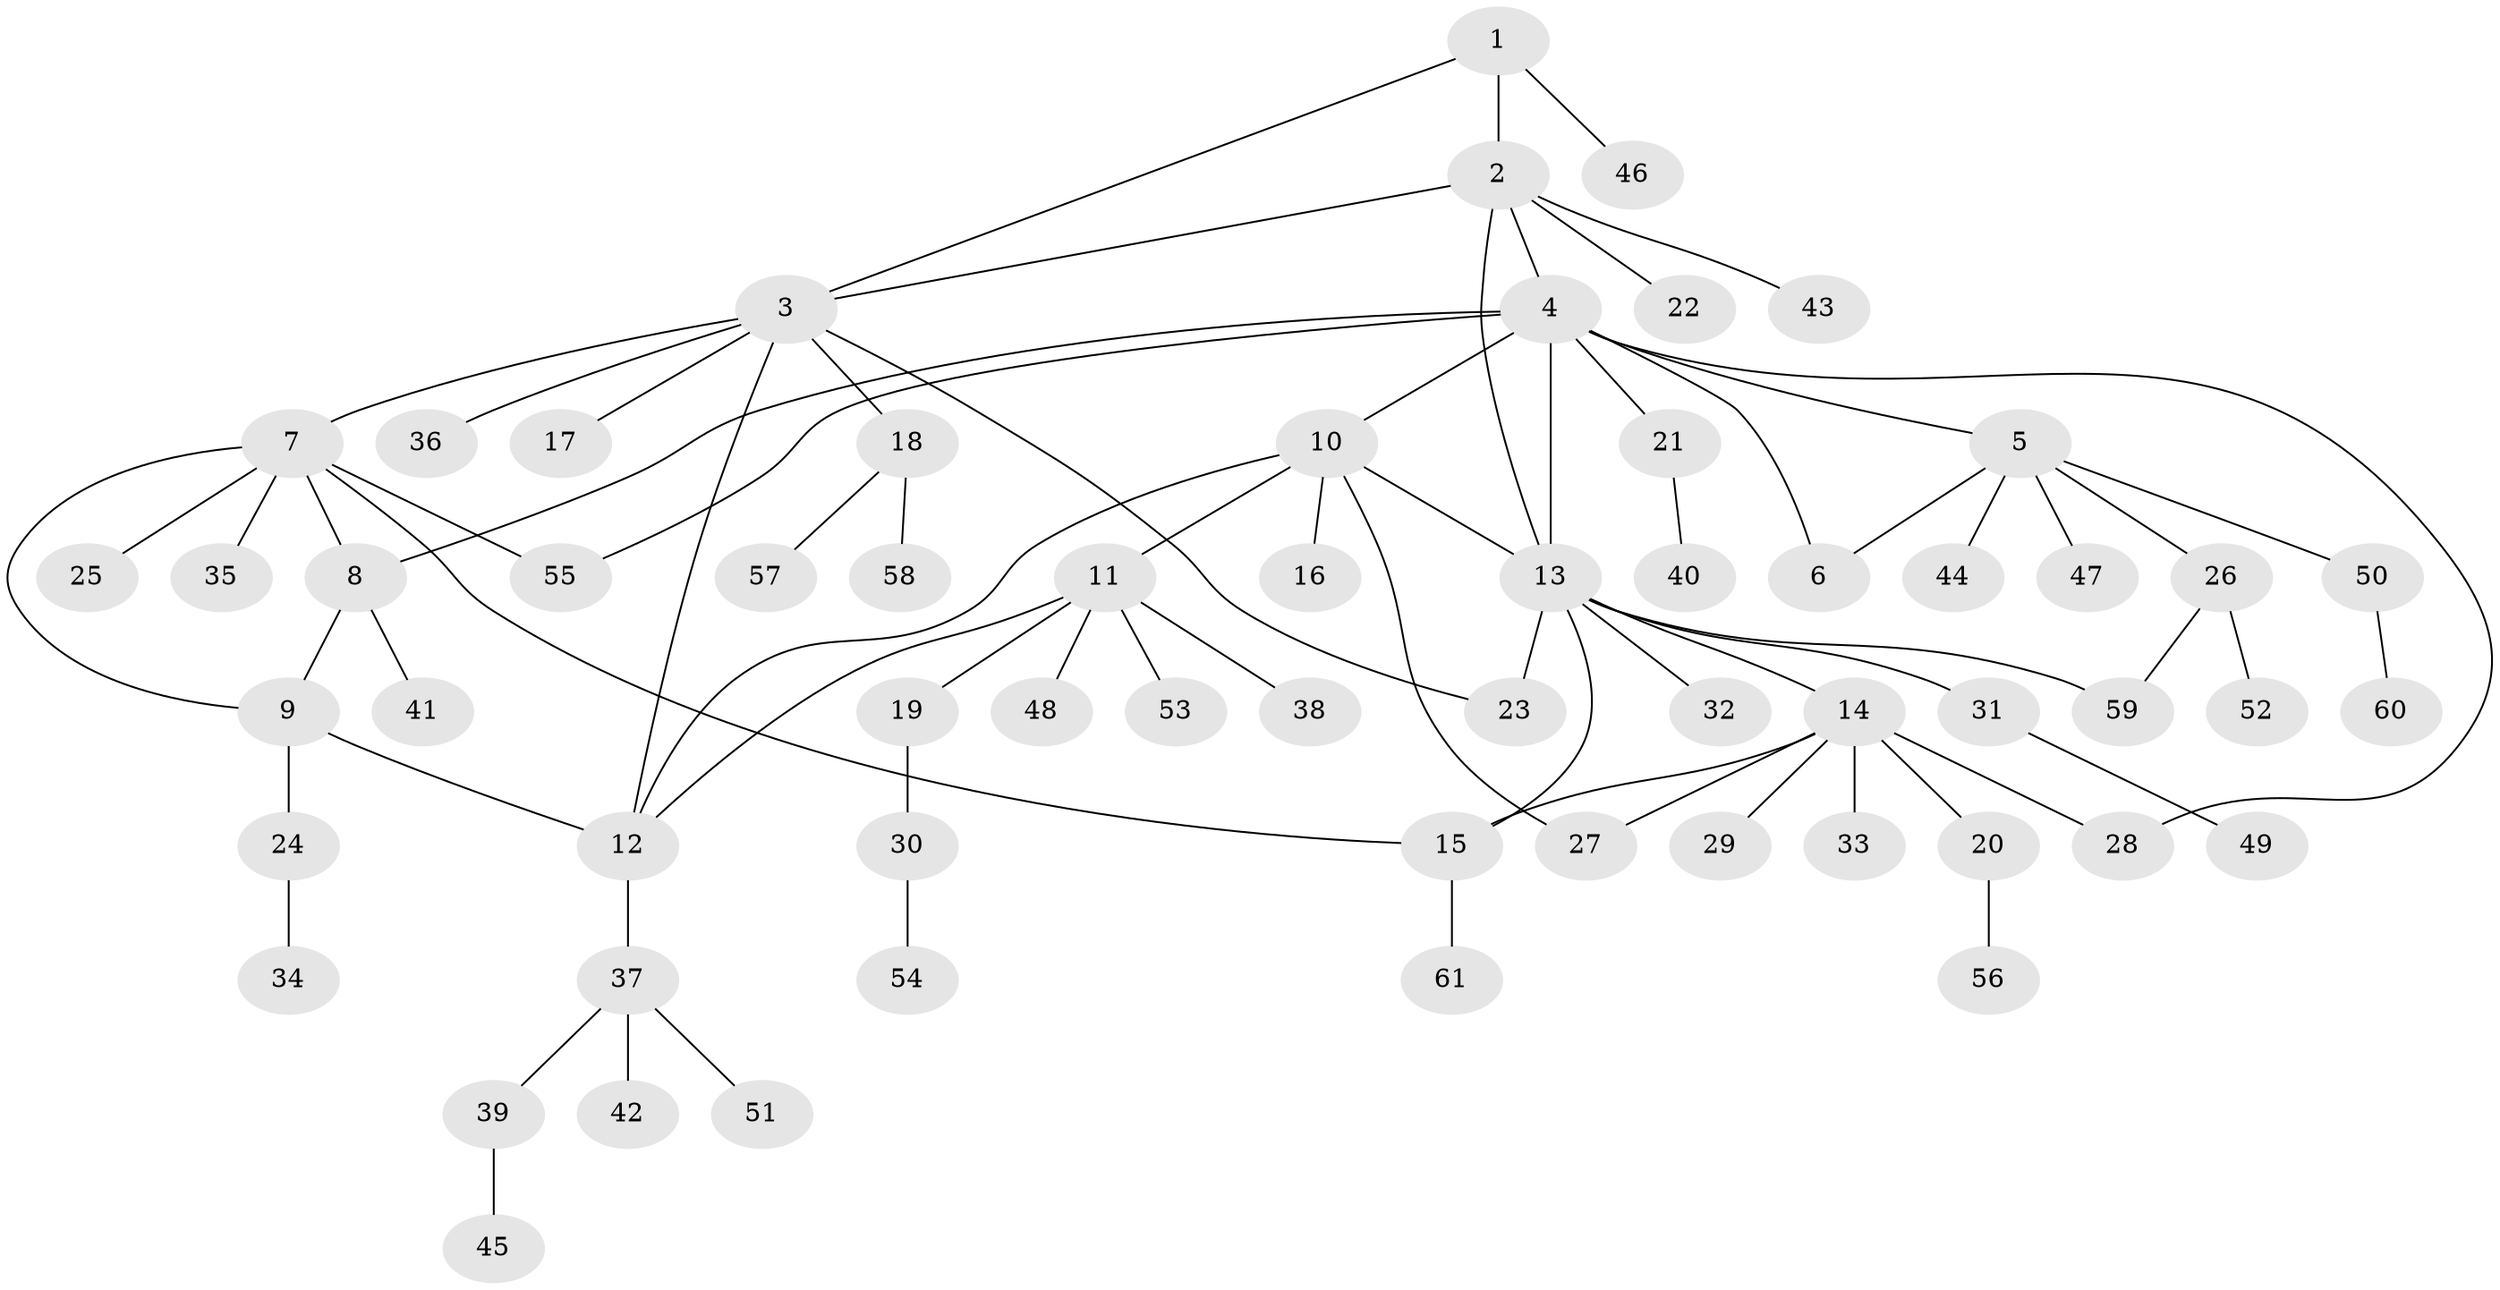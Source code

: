// Generated by graph-tools (version 1.1) at 2025/11/02/27/25 16:11:32]
// undirected, 61 vertices, 76 edges
graph export_dot {
graph [start="1"]
  node [color=gray90,style=filled];
  1;
  2;
  3;
  4;
  5;
  6;
  7;
  8;
  9;
  10;
  11;
  12;
  13;
  14;
  15;
  16;
  17;
  18;
  19;
  20;
  21;
  22;
  23;
  24;
  25;
  26;
  27;
  28;
  29;
  30;
  31;
  32;
  33;
  34;
  35;
  36;
  37;
  38;
  39;
  40;
  41;
  42;
  43;
  44;
  45;
  46;
  47;
  48;
  49;
  50;
  51;
  52;
  53;
  54;
  55;
  56;
  57;
  58;
  59;
  60;
  61;
  1 -- 2;
  1 -- 3;
  1 -- 46;
  2 -- 3;
  2 -- 4;
  2 -- 13;
  2 -- 22;
  2 -- 43;
  3 -- 7;
  3 -- 12;
  3 -- 17;
  3 -- 18;
  3 -- 23;
  3 -- 36;
  4 -- 5;
  4 -- 6;
  4 -- 8;
  4 -- 10;
  4 -- 13;
  4 -- 21;
  4 -- 28;
  4 -- 55;
  5 -- 6;
  5 -- 26;
  5 -- 44;
  5 -- 47;
  5 -- 50;
  7 -- 8;
  7 -- 9;
  7 -- 15;
  7 -- 25;
  7 -- 35;
  7 -- 55;
  8 -- 9;
  8 -- 41;
  9 -- 12;
  9 -- 24;
  10 -- 11;
  10 -- 12;
  10 -- 13;
  10 -- 16;
  10 -- 27;
  11 -- 12;
  11 -- 19;
  11 -- 38;
  11 -- 48;
  11 -- 53;
  12 -- 37;
  13 -- 14;
  13 -- 15;
  13 -- 23;
  13 -- 31;
  13 -- 32;
  13 -- 59;
  14 -- 15;
  14 -- 20;
  14 -- 27;
  14 -- 28;
  14 -- 29;
  14 -- 33;
  15 -- 61;
  18 -- 57;
  18 -- 58;
  19 -- 30;
  20 -- 56;
  21 -- 40;
  24 -- 34;
  26 -- 52;
  26 -- 59;
  30 -- 54;
  31 -- 49;
  37 -- 39;
  37 -- 42;
  37 -- 51;
  39 -- 45;
  50 -- 60;
}
